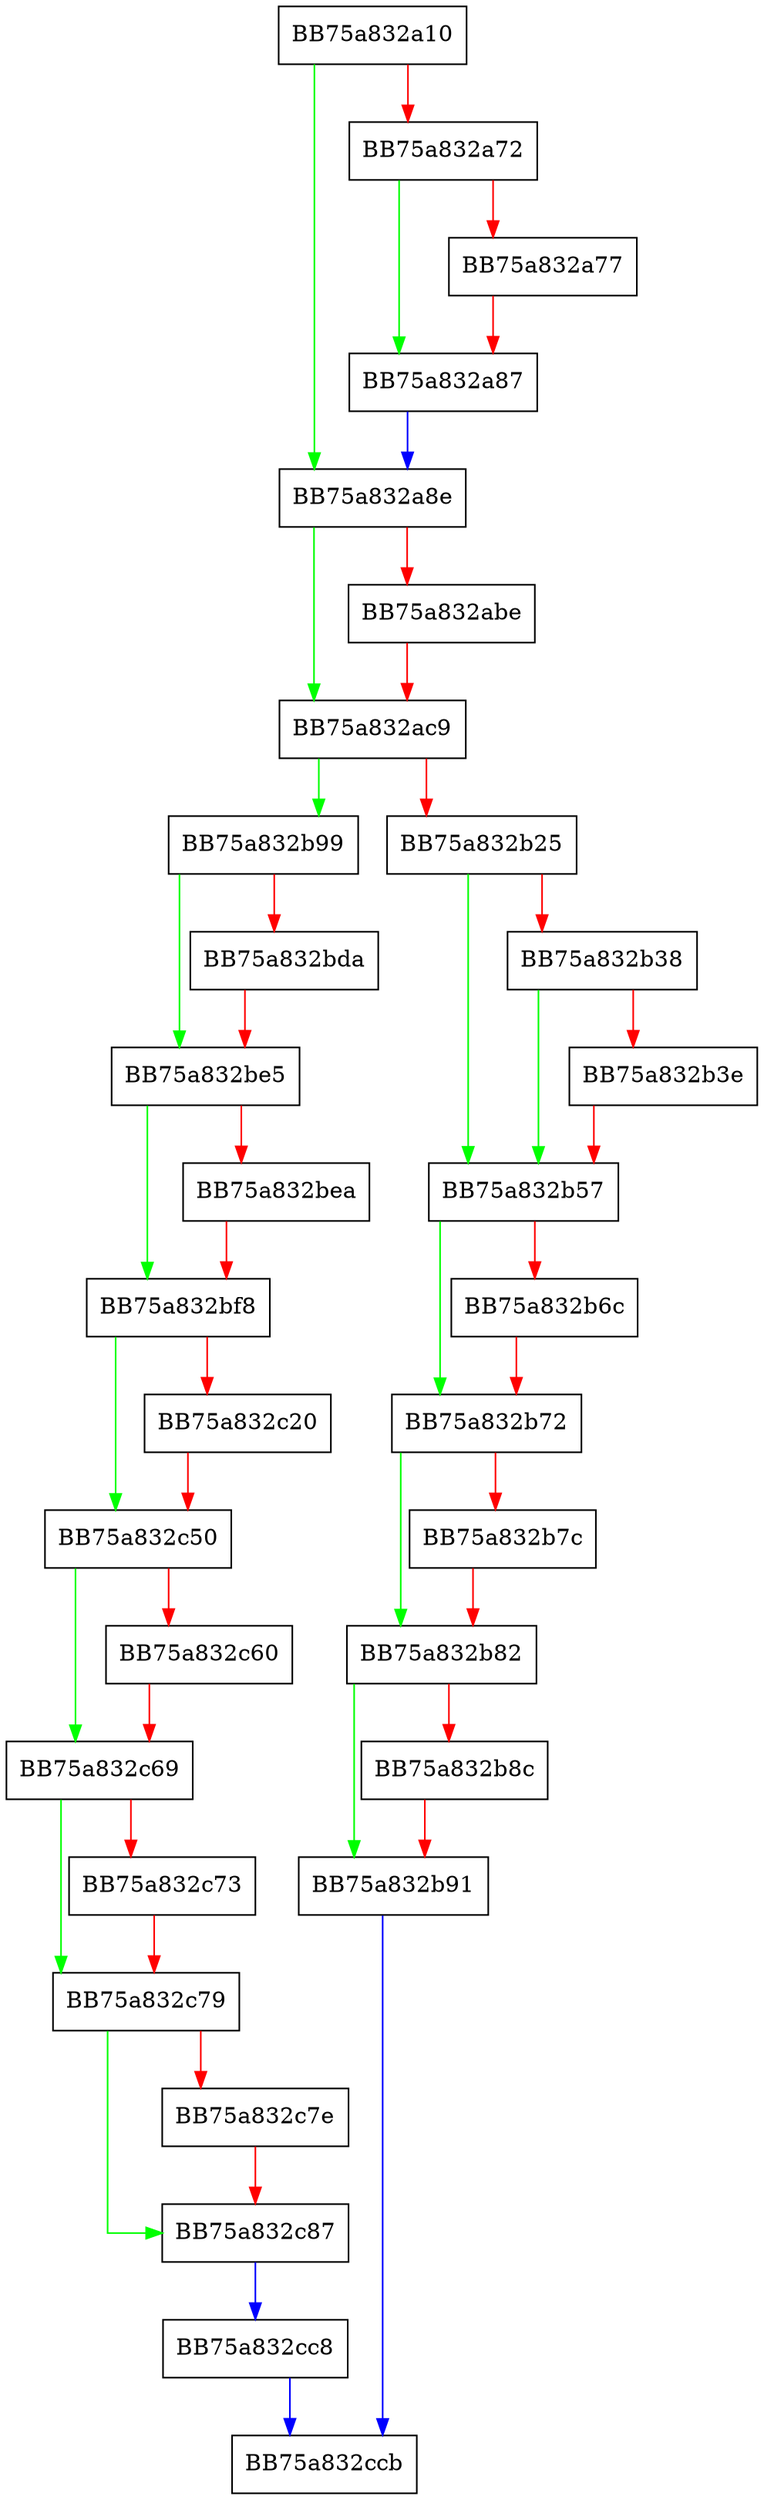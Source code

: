 digraph InitializeParentNotificationForWMI {
  node [shape="box"];
  graph [splines=ortho];
  BB75a832a10 -> BB75a832a8e [color="green"];
  BB75a832a10 -> BB75a832a72 [color="red"];
  BB75a832a72 -> BB75a832a87 [color="green"];
  BB75a832a72 -> BB75a832a77 [color="red"];
  BB75a832a77 -> BB75a832a87 [color="red"];
  BB75a832a87 -> BB75a832a8e [color="blue"];
  BB75a832a8e -> BB75a832ac9 [color="green"];
  BB75a832a8e -> BB75a832abe [color="red"];
  BB75a832abe -> BB75a832ac9 [color="red"];
  BB75a832ac9 -> BB75a832b99 [color="green"];
  BB75a832ac9 -> BB75a832b25 [color="red"];
  BB75a832b25 -> BB75a832b57 [color="green"];
  BB75a832b25 -> BB75a832b38 [color="red"];
  BB75a832b38 -> BB75a832b57 [color="green"];
  BB75a832b38 -> BB75a832b3e [color="red"];
  BB75a832b3e -> BB75a832b57 [color="red"];
  BB75a832b57 -> BB75a832b72 [color="green"];
  BB75a832b57 -> BB75a832b6c [color="red"];
  BB75a832b6c -> BB75a832b72 [color="red"];
  BB75a832b72 -> BB75a832b82 [color="green"];
  BB75a832b72 -> BB75a832b7c [color="red"];
  BB75a832b7c -> BB75a832b82 [color="red"];
  BB75a832b82 -> BB75a832b91 [color="green"];
  BB75a832b82 -> BB75a832b8c [color="red"];
  BB75a832b8c -> BB75a832b91 [color="red"];
  BB75a832b91 -> BB75a832ccb [color="blue"];
  BB75a832b99 -> BB75a832be5 [color="green"];
  BB75a832b99 -> BB75a832bda [color="red"];
  BB75a832bda -> BB75a832be5 [color="red"];
  BB75a832be5 -> BB75a832bf8 [color="green"];
  BB75a832be5 -> BB75a832bea [color="red"];
  BB75a832bea -> BB75a832bf8 [color="red"];
  BB75a832bf8 -> BB75a832c50 [color="green"];
  BB75a832bf8 -> BB75a832c20 [color="red"];
  BB75a832c20 -> BB75a832c50 [color="red"];
  BB75a832c50 -> BB75a832c69 [color="green"];
  BB75a832c50 -> BB75a832c60 [color="red"];
  BB75a832c60 -> BB75a832c69 [color="red"];
  BB75a832c69 -> BB75a832c79 [color="green"];
  BB75a832c69 -> BB75a832c73 [color="red"];
  BB75a832c73 -> BB75a832c79 [color="red"];
  BB75a832c79 -> BB75a832c87 [color="green"];
  BB75a832c79 -> BB75a832c7e [color="red"];
  BB75a832c7e -> BB75a832c87 [color="red"];
  BB75a832c87 -> BB75a832cc8 [color="blue"];
  BB75a832cc8 -> BB75a832ccb [color="blue"];
}